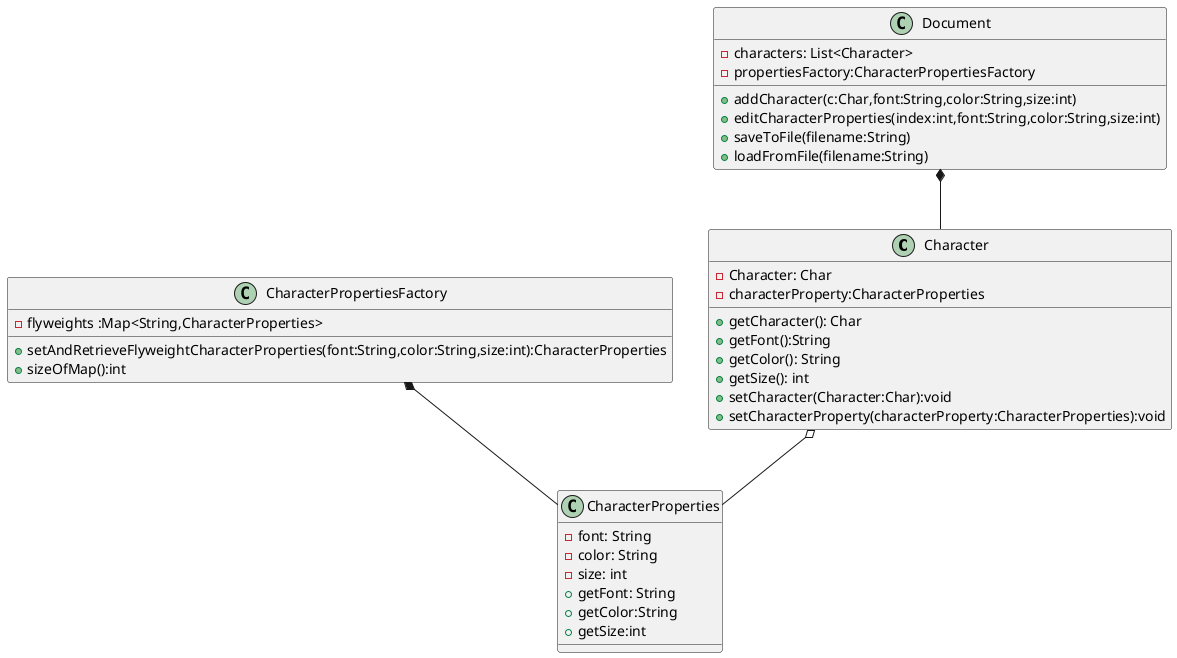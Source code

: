 @startuml

class Character{
-Character: Char
-characterProperty:CharacterProperties
+getCharacter(): Char
+getFont():String
+getColor(): String
+getSize(): int
+setCharacter(Character:Char):void
+setCharacterProperty(characterProperty:CharacterProperties):void
}

class CharacterProperties{
-font: String
-color: String
-size: int
+getFont: String
+getColor:String
+getSize:int
}

class CharacterPropertiesFactory{
-flyweights :Map<String,CharacterProperties>
+setAndRetrieveFlyweightCharacterProperties(font:String,color:String,size:int):CharacterProperties
+sizeOfMap():int
}

class Document{
-characters: List<Character>
-propertiesFactory:CharacterPropertiesFactory
+addCharacter(c:Char,font:String,color:String,size:int)
+editCharacterProperties(index:int,font:String,color:String,size:int)
+saveToFile(filename:String)
+loadFromFile(filename:String)
}

Character o-- CharacterProperties
CharacterPropertiesFactory *-- CharacterProperties
Document *-- Character

@enduml